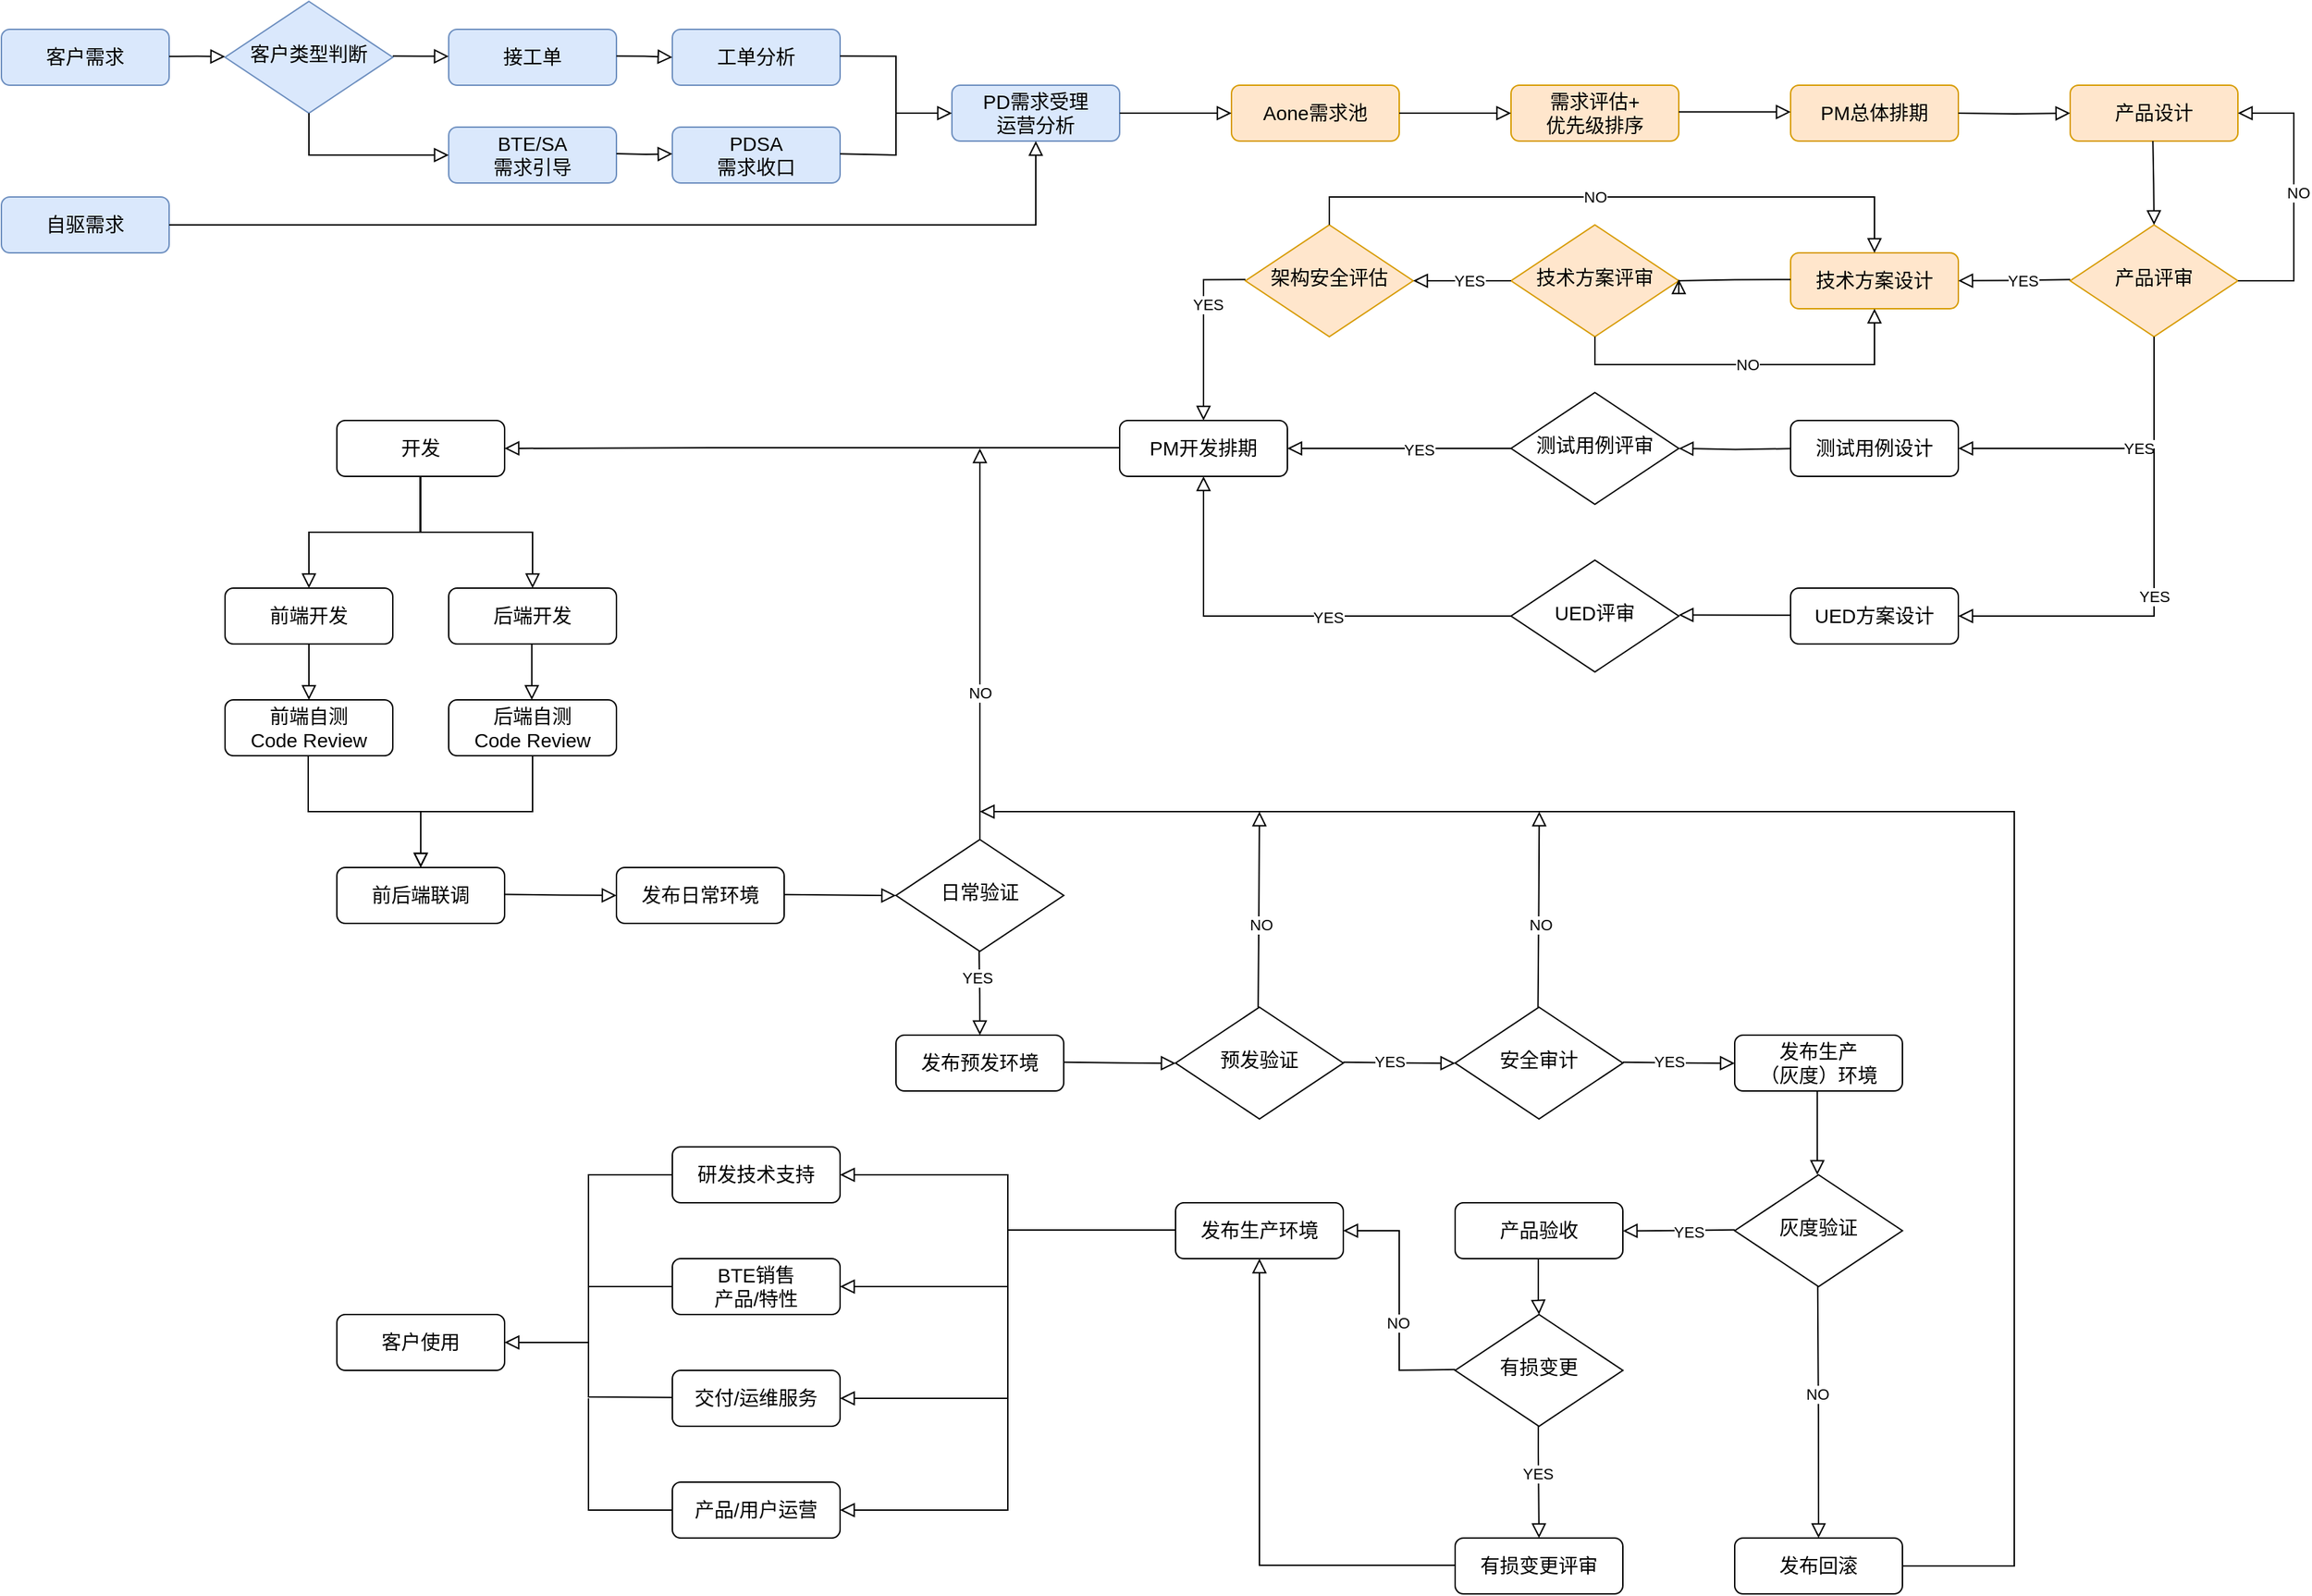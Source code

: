 <mxfile version="24.7.4">
  <diagram id="C5RBs43oDa-KdzZeNtuy" name="Page-1">
    <mxGraphModel dx="1532" dy="1713" grid="1" gridSize="10" guides="1" tooltips="1" connect="1" arrows="1" fold="1" page="1" pageScale="1" pageWidth="827" pageHeight="1169" math="0" shadow="0">
      <root>
        <mxCell id="WIyWlLk6GJQsqaUBKTNV-0" />
        <mxCell id="WIyWlLk6GJQsqaUBKTNV-1" parent="WIyWlLk6GJQsqaUBKTNV-0" />
        <mxCell id="WIyWlLk6GJQsqaUBKTNV-2" value="" style="rounded=0;html=1;jettySize=auto;orthogonalLoop=1;fontSize=14;endArrow=block;endFill=0;endSize=8;strokeWidth=1;shadow=0;labelBackgroundColor=none;edgeStyle=orthogonalEdgeStyle;entryX=0.5;entryY=0;entryDx=0;entryDy=0;" parent="WIyWlLk6GJQsqaUBKTNV-1" target="WIyWlLk6GJQsqaUBKTNV-7" edge="1">
          <mxGeometry relative="1" as="geometry">
            <mxPoint x="219.5" y="120" as="sourcePoint" />
            <mxPoint x="219.5" y="360" as="targetPoint" />
            <Array as="points">
              <mxPoint x="220" y="160" />
              <mxPoint x="140" y="160" />
            </Array>
          </mxGeometry>
        </mxCell>
        <mxCell id="WIyWlLk6GJQsqaUBKTNV-3" value="开发" style="rounded=1;whiteSpace=wrap;html=1;fontSize=14;glass=0;strokeWidth=1;shadow=0;" parent="WIyWlLk6GJQsqaUBKTNV-1" vertex="1">
          <mxGeometry x="160" y="80" width="120" height="40" as="geometry" />
        </mxCell>
        <mxCell id="WIyWlLk6GJQsqaUBKTNV-7" value="前端开发" style="rounded=1;whiteSpace=wrap;html=1;fontSize=14;glass=0;strokeWidth=1;shadow=0;" parent="WIyWlLk6GJQsqaUBKTNV-1" vertex="1">
          <mxGeometry x="80" y="200" width="120" height="40" as="geometry" />
        </mxCell>
        <mxCell id="kwudyZQQZOgnckO1dB40-0" value="后端开发" style="rounded=1;whiteSpace=wrap;html=1;fontSize=14;glass=0;strokeWidth=1;shadow=0;" vertex="1" parent="WIyWlLk6GJQsqaUBKTNV-1">
          <mxGeometry x="240" y="200" width="120" height="40" as="geometry" />
        </mxCell>
        <mxCell id="kwudyZQQZOgnckO1dB40-2" value="" style="rounded=0;html=1;jettySize=auto;orthogonalLoop=1;fontSize=14;endArrow=block;endFill=0;endSize=8;strokeWidth=1;shadow=0;labelBackgroundColor=none;edgeStyle=orthogonalEdgeStyle;entryX=0.5;entryY=0;entryDx=0;entryDy=0;exitX=0.5;exitY=1;exitDx=0;exitDy=0;" edge="1" parent="WIyWlLk6GJQsqaUBKTNV-1" source="WIyWlLk6GJQsqaUBKTNV-3">
          <mxGeometry relative="1" as="geometry">
            <mxPoint x="379.5" y="120" as="sourcePoint" />
            <mxPoint x="300" y="200" as="targetPoint" />
            <Array as="points">
              <mxPoint x="220" y="160" />
              <mxPoint x="300" y="160" />
            </Array>
          </mxGeometry>
        </mxCell>
        <mxCell id="kwudyZQQZOgnckO1dB40-3" value="前端自测&lt;div&gt;Code Review&lt;/div&gt;" style="rounded=1;whiteSpace=wrap;html=1;fontSize=14;glass=0;strokeWidth=1;shadow=0;" vertex="1" parent="WIyWlLk6GJQsqaUBKTNV-1">
          <mxGeometry x="80" y="280" width="120" height="40" as="geometry" />
        </mxCell>
        <mxCell id="kwudyZQQZOgnckO1dB40-4" value="后端自测&lt;div&gt;Code Review&lt;/div&gt;" style="rounded=1;whiteSpace=wrap;html=1;fontSize=14;glass=0;strokeWidth=1;shadow=0;" vertex="1" parent="WIyWlLk6GJQsqaUBKTNV-1">
          <mxGeometry x="240" y="280" width="120" height="40" as="geometry" />
        </mxCell>
        <mxCell id="kwudyZQQZOgnckO1dB40-7" value="" style="edgeStyle=orthogonalEdgeStyle;rounded=0;html=1;jettySize=auto;orthogonalLoop=1;fontSize=14;endArrow=block;endFill=0;endSize=8;strokeWidth=1;shadow=0;labelBackgroundColor=none;entryX=0.5;entryY=0;entryDx=0;entryDy=0;" edge="1" parent="WIyWlLk6GJQsqaUBKTNV-1" target="kwudyZQQZOgnckO1dB40-3">
          <mxGeometry y="10" relative="1" as="geometry">
            <mxPoint as="offset" />
            <mxPoint x="140" y="240" as="sourcePoint" />
            <mxPoint x="190" y="240" as="targetPoint" />
            <Array as="points">
              <mxPoint x="140" y="240" />
            </Array>
          </mxGeometry>
        </mxCell>
        <mxCell id="kwudyZQQZOgnckO1dB40-8" value="" style="edgeStyle=orthogonalEdgeStyle;rounded=0;html=1;jettySize=auto;orthogonalLoop=1;fontSize=14;endArrow=block;endFill=0;endSize=8;strokeWidth=1;shadow=0;labelBackgroundColor=none;entryX=0.5;entryY=0;entryDx=0;entryDy=0;" edge="1" parent="WIyWlLk6GJQsqaUBKTNV-1">
          <mxGeometry y="10" relative="1" as="geometry">
            <mxPoint as="offset" />
            <mxPoint x="299.44" y="240" as="sourcePoint" />
            <mxPoint x="299.44" y="280" as="targetPoint" />
            <Array as="points">
              <mxPoint x="299.44" y="240" />
            </Array>
          </mxGeometry>
        </mxCell>
        <mxCell id="kwudyZQQZOgnckO1dB40-9" value="前后端联调" style="rounded=1;whiteSpace=wrap;html=1;fontSize=14;glass=0;strokeWidth=1;shadow=0;" vertex="1" parent="WIyWlLk6GJQsqaUBKTNV-1">
          <mxGeometry x="160" y="400" width="120" height="40" as="geometry" />
        </mxCell>
        <mxCell id="kwudyZQQZOgnckO1dB40-10" value="" style="rounded=0;html=1;jettySize=auto;orthogonalLoop=1;fontSize=14;endArrow=block;endFill=0;endSize=8;strokeWidth=1;shadow=0;labelBackgroundColor=none;edgeStyle=orthogonalEdgeStyle;" edge="1" parent="WIyWlLk6GJQsqaUBKTNV-1">
          <mxGeometry relative="1" as="geometry">
            <mxPoint x="139.5" y="320" as="sourcePoint" />
            <mxPoint x="220" y="400" as="targetPoint" />
            <Array as="points">
              <mxPoint x="140" y="360" />
              <mxPoint x="220" y="360" />
              <mxPoint x="220" y="400" />
            </Array>
          </mxGeometry>
        </mxCell>
        <mxCell id="kwudyZQQZOgnckO1dB40-11" value="" style="rounded=0;html=1;jettySize=auto;orthogonalLoop=1;fontSize=14;endArrow=block;endFill=0;endSize=8;strokeWidth=1;shadow=0;labelBackgroundColor=none;edgeStyle=orthogonalEdgeStyle;entryX=0.5;entryY=0;entryDx=0;entryDy=0;" edge="1" parent="WIyWlLk6GJQsqaUBKTNV-1" target="kwudyZQQZOgnckO1dB40-9">
          <mxGeometry relative="1" as="geometry">
            <mxPoint x="300" y="320" as="sourcePoint" />
            <mxPoint x="380.5" y="400" as="targetPoint" />
            <Array as="points">
              <mxPoint x="300" y="360" />
              <mxPoint x="220" y="360" />
            </Array>
          </mxGeometry>
        </mxCell>
        <mxCell id="kwudyZQQZOgnckO1dB40-12" value="发布日常环境" style="rounded=1;whiteSpace=wrap;html=1;fontSize=14;glass=0;strokeWidth=1;shadow=0;" vertex="1" parent="WIyWlLk6GJQsqaUBKTNV-1">
          <mxGeometry x="360" y="400" width="120" height="40" as="geometry" />
        </mxCell>
        <mxCell id="kwudyZQQZOgnckO1dB40-29" value="" style="edgeStyle=orthogonalEdgeStyle;rounded=0;html=1;jettySize=auto;orthogonalLoop=1;fontSize=14;endArrow=block;endFill=0;endSize=8;strokeWidth=1;shadow=0;labelBackgroundColor=none;entryX=0;entryY=0.5;entryDx=0;entryDy=0;" edge="1" parent="WIyWlLk6GJQsqaUBKTNV-1" target="kwudyZQQZOgnckO1dB40-12">
          <mxGeometry y="10" relative="1" as="geometry">
            <mxPoint as="offset" />
            <mxPoint x="280" y="419.23" as="sourcePoint" />
            <mxPoint x="330" y="419.23" as="targetPoint" />
          </mxGeometry>
        </mxCell>
        <mxCell id="kwudyZQQZOgnckO1dB40-30" value="日常验证" style="rhombus;whiteSpace=wrap;html=1;shadow=0;fontFamily=Helvetica;fontSize=14;align=center;strokeWidth=1;spacing=6;spacingTop=-4;" vertex="1" parent="WIyWlLk6GJQsqaUBKTNV-1">
          <mxGeometry x="560" y="380" width="120" height="80" as="geometry" />
        </mxCell>
        <mxCell id="kwudyZQQZOgnckO1dB40-31" value="" style="edgeStyle=orthogonalEdgeStyle;rounded=0;html=1;jettySize=auto;orthogonalLoop=1;fontSize=14;endArrow=block;endFill=0;endSize=8;strokeWidth=1;shadow=0;labelBackgroundColor=none;entryX=0;entryY=0.5;entryDx=0;entryDy=0;" edge="1" parent="WIyWlLk6GJQsqaUBKTNV-1">
          <mxGeometry y="10" relative="1" as="geometry">
            <mxPoint as="offset" />
            <mxPoint x="480" y="419.34" as="sourcePoint" />
            <mxPoint x="560" y="420.11" as="targetPoint" />
          </mxGeometry>
        </mxCell>
        <mxCell id="kwudyZQQZOgnckO1dB40-32" style="edgeStyle=orthogonalEdgeStyle;rounded=0;orthogonalLoop=1;jettySize=auto;html=1;exitX=0.5;exitY=1;exitDx=0;exitDy=0;" edge="1" parent="WIyWlLk6GJQsqaUBKTNV-1" source="kwudyZQQZOgnckO1dB40-30" target="kwudyZQQZOgnckO1dB40-30">
          <mxGeometry relative="1" as="geometry" />
        </mxCell>
        <mxCell id="kwudyZQQZOgnckO1dB40-33" value="发布预发环境" style="rounded=1;whiteSpace=wrap;html=1;fontSize=14;glass=0;strokeWidth=1;shadow=0;" vertex="1" parent="WIyWlLk6GJQsqaUBKTNV-1">
          <mxGeometry x="560" y="520" width="120" height="40" as="geometry" />
        </mxCell>
        <mxCell id="kwudyZQQZOgnckO1dB40-36" value="" style="edgeStyle=orthogonalEdgeStyle;rounded=0;html=1;jettySize=auto;orthogonalLoop=1;fontSize=14;endArrow=block;endFill=0;endSize=8;strokeWidth=1;shadow=0;labelBackgroundColor=none;entryX=0.5;entryY=0;entryDx=0;entryDy=0;" edge="1" parent="WIyWlLk6GJQsqaUBKTNV-1" target="kwudyZQQZOgnckO1dB40-33">
          <mxGeometry y="10" relative="1" as="geometry">
            <mxPoint as="offset" />
            <mxPoint x="619.44" y="460" as="sourcePoint" />
            <mxPoint x="619.44" y="500" as="targetPoint" />
            <Array as="points" />
          </mxGeometry>
        </mxCell>
        <mxCell id="kwudyZQQZOgnckO1dB40-38" value="YES" style="edgeLabel;html=1;align=center;verticalAlign=middle;resizable=0;points=[];" vertex="1" connectable="0" parent="kwudyZQQZOgnckO1dB40-36">
          <mxGeometry x="-0.38" y="-2" relative="1" as="geometry">
            <mxPoint as="offset" />
          </mxGeometry>
        </mxCell>
        <mxCell id="kwudyZQQZOgnckO1dB40-39" value="预发验证" style="rhombus;whiteSpace=wrap;html=1;shadow=0;fontFamily=Helvetica;fontSize=14;align=center;strokeWidth=1;spacing=6;spacingTop=-4;" vertex="1" parent="WIyWlLk6GJQsqaUBKTNV-1">
          <mxGeometry x="760" y="500" width="120" height="80" as="geometry" />
        </mxCell>
        <mxCell id="kwudyZQQZOgnckO1dB40-40" value="" style="edgeStyle=orthogonalEdgeStyle;rounded=0;html=1;jettySize=auto;orthogonalLoop=1;fontSize=14;endArrow=block;endFill=0;endSize=8;strokeWidth=1;shadow=0;labelBackgroundColor=none;entryX=0;entryY=0.5;entryDx=0;entryDy=0;" edge="1" parent="WIyWlLk6GJQsqaUBKTNV-1">
          <mxGeometry y="10" relative="1" as="geometry">
            <mxPoint as="offset" />
            <mxPoint x="680" y="539.39" as="sourcePoint" />
            <mxPoint x="760" y="540.16" as="targetPoint" />
          </mxGeometry>
        </mxCell>
        <mxCell id="kwudyZQQZOgnckO1dB40-41" value="安全审计" style="rhombus;whiteSpace=wrap;html=1;shadow=0;fontFamily=Helvetica;fontSize=14;align=center;strokeWidth=1;spacing=6;spacingTop=-4;" vertex="1" parent="WIyWlLk6GJQsqaUBKTNV-1">
          <mxGeometry x="960" y="500" width="120" height="80" as="geometry" />
        </mxCell>
        <mxCell id="kwudyZQQZOgnckO1dB40-42" value="" style="edgeStyle=orthogonalEdgeStyle;rounded=0;html=1;jettySize=auto;orthogonalLoop=1;fontSize=14;endArrow=block;endFill=0;endSize=8;strokeWidth=1;shadow=0;labelBackgroundColor=none;entryX=0;entryY=0.5;entryDx=0;entryDy=0;" edge="1" parent="WIyWlLk6GJQsqaUBKTNV-1">
          <mxGeometry y="10" relative="1" as="geometry">
            <mxPoint as="offset" />
            <mxPoint x="880" y="539.39" as="sourcePoint" />
            <mxPoint x="960" y="540.16" as="targetPoint" />
          </mxGeometry>
        </mxCell>
        <mxCell id="kwudyZQQZOgnckO1dB40-43" value="YES" style="edgeLabel;html=1;align=center;verticalAlign=middle;resizable=0;points=[];" vertex="1" connectable="0" parent="kwudyZQQZOgnckO1dB40-42">
          <mxGeometry x="-0.178" y="1" relative="1" as="geometry">
            <mxPoint as="offset" />
          </mxGeometry>
        </mxCell>
        <mxCell id="kwudyZQQZOgnckO1dB40-44" value="发布生产&lt;div&gt;（灰度）环境&lt;/div&gt;" style="rounded=1;whiteSpace=wrap;html=1;fontSize=14;glass=0;strokeWidth=1;shadow=0;" vertex="1" parent="WIyWlLk6GJQsqaUBKTNV-1">
          <mxGeometry x="1160" y="520" width="120" height="40" as="geometry" />
        </mxCell>
        <mxCell id="kwudyZQQZOgnckO1dB40-45" value="" style="edgeStyle=orthogonalEdgeStyle;rounded=0;html=1;jettySize=auto;orthogonalLoop=1;fontSize=14;endArrow=block;endFill=0;endSize=8;strokeWidth=1;shadow=0;labelBackgroundColor=none;entryX=0;entryY=0.5;entryDx=0;entryDy=0;" edge="1" parent="WIyWlLk6GJQsqaUBKTNV-1">
          <mxGeometry y="10" relative="1" as="geometry">
            <mxPoint as="offset" />
            <mxPoint x="1080" y="539.36" as="sourcePoint" />
            <mxPoint x="1160" y="540.13" as="targetPoint" />
          </mxGeometry>
        </mxCell>
        <mxCell id="kwudyZQQZOgnckO1dB40-46" value="YES" style="edgeLabel;html=1;align=center;verticalAlign=middle;resizable=0;points=[];" vertex="1" connectable="0" parent="kwudyZQQZOgnckO1dB40-45">
          <mxGeometry x="-0.178" y="1" relative="1" as="geometry">
            <mxPoint as="offset" />
          </mxGeometry>
        </mxCell>
        <mxCell id="kwudyZQQZOgnckO1dB40-47" value="灰度验证" style="rhombus;whiteSpace=wrap;html=1;shadow=0;fontFamily=Helvetica;fontSize=14;align=center;strokeWidth=1;spacing=6;spacingTop=-4;" vertex="1" parent="WIyWlLk6GJQsqaUBKTNV-1">
          <mxGeometry x="1160" y="620" width="120" height="80" as="geometry" />
        </mxCell>
        <mxCell id="kwudyZQQZOgnckO1dB40-48" value="" style="edgeStyle=orthogonalEdgeStyle;rounded=0;html=1;jettySize=auto;orthogonalLoop=1;fontSize=14;endArrow=block;endFill=0;endSize=8;strokeWidth=1;shadow=0;labelBackgroundColor=none;entryX=0.5;entryY=0;entryDx=0;entryDy=0;" edge="1" parent="WIyWlLk6GJQsqaUBKTNV-1" target="kwudyZQQZOgnckO1dB40-47">
          <mxGeometry y="10" relative="1" as="geometry">
            <mxPoint as="offset" />
            <mxPoint x="1219.09" y="560" as="sourcePoint" />
            <mxPoint x="1219" y="600" as="targetPoint" />
            <Array as="points">
              <mxPoint x="1219" y="620" />
            </Array>
          </mxGeometry>
        </mxCell>
        <mxCell id="kwudyZQQZOgnckO1dB40-49" value="" style="edgeStyle=orthogonalEdgeStyle;rounded=0;html=1;jettySize=auto;orthogonalLoop=1;fontSize=14;endArrow=block;endFill=0;endSize=8;strokeWidth=1;shadow=0;labelBackgroundColor=none;" edge="1" parent="WIyWlLk6GJQsqaUBKTNV-1">
          <mxGeometry y="10" relative="1" as="geometry">
            <mxPoint as="offset" />
            <mxPoint x="1160" y="659.38" as="sourcePoint" />
            <mxPoint x="1080" y="660.14" as="targetPoint" />
          </mxGeometry>
        </mxCell>
        <mxCell id="kwudyZQQZOgnckO1dB40-50" value="YES" style="edgeLabel;html=1;align=center;verticalAlign=middle;resizable=0;points=[];" vertex="1" connectable="0" parent="kwudyZQQZOgnckO1dB40-49">
          <mxGeometry x="-0.178" y="1" relative="1" as="geometry">
            <mxPoint as="offset" />
          </mxGeometry>
        </mxCell>
        <mxCell id="kwudyZQQZOgnckO1dB40-51" value="产品验收" style="rounded=1;whiteSpace=wrap;html=1;fontSize=14;glass=0;strokeWidth=1;shadow=0;" vertex="1" parent="WIyWlLk6GJQsqaUBKTNV-1">
          <mxGeometry x="960" y="640" width="120" height="40" as="geometry" />
        </mxCell>
        <mxCell id="kwudyZQQZOgnckO1dB40-52" value="有损变更" style="rhombus;whiteSpace=wrap;html=1;shadow=0;fontFamily=Helvetica;fontSize=14;align=center;strokeWidth=1;spacing=6;spacingTop=-4;" vertex="1" parent="WIyWlLk6GJQsqaUBKTNV-1">
          <mxGeometry x="960" y="720" width="120" height="80" as="geometry" />
        </mxCell>
        <mxCell id="kwudyZQQZOgnckO1dB40-53" value="" style="edgeStyle=orthogonalEdgeStyle;rounded=0;html=1;jettySize=auto;orthogonalLoop=1;fontSize=14;endArrow=block;endFill=0;endSize=8;strokeWidth=1;shadow=0;labelBackgroundColor=none;" edge="1" parent="WIyWlLk6GJQsqaUBKTNV-1">
          <mxGeometry y="10" relative="1" as="geometry">
            <mxPoint as="offset" />
            <mxPoint x="1019.52" y="680" as="sourcePoint" />
            <mxPoint x="1020" y="720" as="targetPoint" />
            <Array as="points">
              <mxPoint x="1019.43" y="710" />
            </Array>
          </mxGeometry>
        </mxCell>
        <mxCell id="kwudyZQQZOgnckO1dB40-54" value="" style="edgeStyle=orthogonalEdgeStyle;rounded=0;html=1;jettySize=auto;orthogonalLoop=1;fontSize=14;endArrow=block;endFill=0;endSize=8;strokeWidth=1;shadow=0;labelBackgroundColor=none;" edge="1" parent="WIyWlLk6GJQsqaUBKTNV-1">
          <mxGeometry y="10" relative="1" as="geometry">
            <mxPoint as="offset" />
            <mxPoint x="1019.52" y="800" as="sourcePoint" />
            <mxPoint x="1020" y="880" as="targetPoint" />
            <Array as="points">
              <mxPoint x="1020" y="820" />
            </Array>
          </mxGeometry>
        </mxCell>
        <mxCell id="kwudyZQQZOgnckO1dB40-55" value="YES" style="edgeLabel;html=1;align=center;verticalAlign=middle;resizable=0;points=[];" vertex="1" connectable="0" parent="kwudyZQQZOgnckO1dB40-54">
          <mxGeometry x="-0.152" y="-1" relative="1" as="geometry">
            <mxPoint as="offset" />
          </mxGeometry>
        </mxCell>
        <mxCell id="kwudyZQQZOgnckO1dB40-56" value="有损变更评审" style="rounded=1;whiteSpace=wrap;html=1;fontSize=14;glass=0;strokeWidth=1;shadow=0;" vertex="1" parent="WIyWlLk6GJQsqaUBKTNV-1">
          <mxGeometry x="960" y="880" width="120" height="40" as="geometry" />
        </mxCell>
        <mxCell id="kwudyZQQZOgnckO1dB40-57" value="发布生产环境" style="rounded=1;whiteSpace=wrap;html=1;fontSize=14;glass=0;strokeWidth=1;shadow=0;" vertex="1" parent="WIyWlLk6GJQsqaUBKTNV-1">
          <mxGeometry x="760" y="640" width="120" height="40" as="geometry" />
        </mxCell>
        <mxCell id="kwudyZQQZOgnckO1dB40-58" value="" style="edgeStyle=orthogonalEdgeStyle;rounded=0;html=1;jettySize=auto;orthogonalLoop=1;fontSize=14;endArrow=block;endFill=0;endSize=8;strokeWidth=1;shadow=0;labelBackgroundColor=none;entryX=1;entryY=0.5;entryDx=0;entryDy=0;" edge="1" parent="WIyWlLk6GJQsqaUBKTNV-1" target="kwudyZQQZOgnckO1dB40-57">
          <mxGeometry y="10" relative="1" as="geometry">
            <mxPoint as="offset" />
            <mxPoint x="960" y="759.4" as="sourcePoint" />
            <mxPoint x="880" y="760.16" as="targetPoint" />
          </mxGeometry>
        </mxCell>
        <mxCell id="kwudyZQQZOgnckO1dB40-59" value="NO" style="edgeLabel;html=1;align=center;verticalAlign=middle;resizable=0;points=[];" vertex="1" connectable="0" parent="kwudyZQQZOgnckO1dB40-58">
          <mxGeometry x="-0.178" y="1" relative="1" as="geometry">
            <mxPoint as="offset" />
          </mxGeometry>
        </mxCell>
        <mxCell id="kwudyZQQZOgnckO1dB40-61" value="" style="edgeStyle=orthogonalEdgeStyle;rounded=0;html=1;jettySize=auto;orthogonalLoop=1;fontSize=14;endArrow=block;endFill=0;endSize=8;strokeWidth=1;shadow=0;labelBackgroundColor=none;entryX=0.5;entryY=1;entryDx=0;entryDy=0;" edge="1" parent="WIyWlLk6GJQsqaUBKTNV-1" target="kwudyZQQZOgnckO1dB40-57">
          <mxGeometry y="10" relative="1" as="geometry">
            <mxPoint as="offset" />
            <mxPoint x="960" y="899.52" as="sourcePoint" />
            <mxPoint x="910" y="899.52" as="targetPoint" />
            <Array as="points">
              <mxPoint x="820" y="900" />
            </Array>
          </mxGeometry>
        </mxCell>
        <mxCell id="kwudyZQQZOgnckO1dB40-63" value="研发技术支持" style="rounded=1;whiteSpace=wrap;html=1;fontSize=14;glass=0;strokeWidth=1;shadow=0;" vertex="1" parent="WIyWlLk6GJQsqaUBKTNV-1">
          <mxGeometry x="400" y="600" width="120" height="40" as="geometry" />
        </mxCell>
        <mxCell id="kwudyZQQZOgnckO1dB40-64" value="BTE销售&lt;div&gt;产品/特性&lt;/div&gt;" style="rounded=1;whiteSpace=wrap;html=1;fontSize=14;glass=0;strokeWidth=1;shadow=0;" vertex="1" parent="WIyWlLk6GJQsqaUBKTNV-1">
          <mxGeometry x="400" y="680" width="120" height="40" as="geometry" />
        </mxCell>
        <mxCell id="kwudyZQQZOgnckO1dB40-65" value="交付/运维服务" style="rounded=1;whiteSpace=wrap;html=1;fontSize=14;glass=0;strokeWidth=1;shadow=0;" vertex="1" parent="WIyWlLk6GJQsqaUBKTNV-1">
          <mxGeometry x="400" y="760" width="120" height="40" as="geometry" />
        </mxCell>
        <mxCell id="kwudyZQQZOgnckO1dB40-66" value="产品/用户运营" style="rounded=1;whiteSpace=wrap;html=1;fontSize=14;glass=0;strokeWidth=1;shadow=0;" vertex="1" parent="WIyWlLk6GJQsqaUBKTNV-1">
          <mxGeometry x="400" y="840" width="120" height="40" as="geometry" />
        </mxCell>
        <mxCell id="kwudyZQQZOgnckO1dB40-67" value="" style="edgeStyle=orthogonalEdgeStyle;rounded=0;html=1;jettySize=auto;orthogonalLoop=1;fontSize=14;endArrow=block;endFill=0;endSize=8;strokeWidth=1;shadow=0;labelBackgroundColor=none;entryX=1;entryY=0.5;entryDx=0;entryDy=0;" edge="1" parent="WIyWlLk6GJQsqaUBKTNV-1" target="kwudyZQQZOgnckO1dB40-63">
          <mxGeometry y="10" relative="1" as="geometry">
            <mxPoint as="offset" />
            <mxPoint x="760" y="659.52" as="sourcePoint" />
            <mxPoint x="620" y="440" as="targetPoint" />
            <Array as="points">
              <mxPoint x="640" y="660" />
              <mxPoint x="640" y="620" />
            </Array>
          </mxGeometry>
        </mxCell>
        <mxCell id="kwudyZQQZOgnckO1dB40-68" value="" style="edgeStyle=orthogonalEdgeStyle;rounded=0;html=1;jettySize=auto;orthogonalLoop=1;fontSize=14;endArrow=block;endFill=0;endSize=8;strokeWidth=1;shadow=0;labelBackgroundColor=none;" edge="1" parent="WIyWlLk6GJQsqaUBKTNV-1">
          <mxGeometry y="10" relative="1" as="geometry">
            <mxPoint as="offset" />
            <mxPoint x="640" y="660" as="sourcePoint" />
            <mxPoint x="520" y="700" as="targetPoint" />
            <Array as="points">
              <mxPoint x="640" y="660" />
              <mxPoint x="640" y="700" />
            </Array>
          </mxGeometry>
        </mxCell>
        <mxCell id="kwudyZQQZOgnckO1dB40-71" value="" style="edgeStyle=orthogonalEdgeStyle;rounded=0;html=1;jettySize=auto;orthogonalLoop=1;fontSize=14;endArrow=block;endFill=0;endSize=8;strokeWidth=1;shadow=0;labelBackgroundColor=none;" edge="1" parent="WIyWlLk6GJQsqaUBKTNV-1">
          <mxGeometry y="10" relative="1" as="geometry">
            <mxPoint as="offset" />
            <mxPoint x="640" y="700" as="sourcePoint" />
            <mxPoint x="520" y="780" as="targetPoint" />
            <Array as="points">
              <mxPoint x="640" y="700" />
              <mxPoint x="640" y="780" />
            </Array>
          </mxGeometry>
        </mxCell>
        <mxCell id="kwudyZQQZOgnckO1dB40-72" value="" style="edgeStyle=orthogonalEdgeStyle;rounded=0;html=1;jettySize=auto;orthogonalLoop=1;fontSize=14;endArrow=block;endFill=0;endSize=8;strokeWidth=1;shadow=0;labelBackgroundColor=none;" edge="1" parent="WIyWlLk6GJQsqaUBKTNV-1">
          <mxGeometry y="10" relative="1" as="geometry">
            <mxPoint as="offset" />
            <mxPoint x="640" y="780" as="sourcePoint" />
            <mxPoint x="520" y="860" as="targetPoint" />
            <Array as="points">
              <mxPoint x="640" y="780" />
              <mxPoint x="640" y="860" />
            </Array>
          </mxGeometry>
        </mxCell>
        <mxCell id="kwudyZQQZOgnckO1dB40-73" value="客户使用" style="rounded=1;whiteSpace=wrap;html=1;fontSize=14;glass=0;strokeWidth=1;shadow=0;" vertex="1" parent="WIyWlLk6GJQsqaUBKTNV-1">
          <mxGeometry x="160" y="720" width="120" height="40" as="geometry" />
        </mxCell>
        <mxCell id="kwudyZQQZOgnckO1dB40-75" value="" style="edgeStyle=orthogonalEdgeStyle;rounded=0;html=1;jettySize=auto;orthogonalLoop=1;fontSize=14;endArrow=block;endFill=0;endSize=8;strokeWidth=1;shadow=0;labelBackgroundColor=none;entryX=1;entryY=0.5;entryDx=0;entryDy=0;" edge="1" parent="WIyWlLk6GJQsqaUBKTNV-1" target="kwudyZQQZOgnckO1dB40-73">
          <mxGeometry y="10" relative="1" as="geometry">
            <mxPoint as="offset" />
            <mxPoint x="400" y="619.99" as="sourcePoint" />
            <mxPoint x="330" y="740" as="targetPoint" />
            <Array as="points">
              <mxPoint x="340" y="620" />
              <mxPoint x="340" y="740" />
            </Array>
          </mxGeometry>
        </mxCell>
        <mxCell id="kwudyZQQZOgnckO1dB40-76" value="" style="endArrow=none;html=1;rounded=0;exitX=0;exitY=0.5;exitDx=0;exitDy=0;" edge="1" parent="WIyWlLk6GJQsqaUBKTNV-1" source="kwudyZQQZOgnckO1dB40-64">
          <mxGeometry width="50" height="50" relative="1" as="geometry">
            <mxPoint x="410" y="820" as="sourcePoint" />
            <mxPoint x="340" y="700" as="targetPoint" />
          </mxGeometry>
        </mxCell>
        <mxCell id="kwudyZQQZOgnckO1dB40-77" value="" style="endArrow=none;html=1;rounded=0;exitX=0;exitY=0.5;exitDx=0;exitDy=0;" edge="1" parent="WIyWlLk6GJQsqaUBKTNV-1">
          <mxGeometry width="50" height="50" relative="1" as="geometry">
            <mxPoint x="400" y="779.38" as="sourcePoint" />
            <mxPoint x="340" y="740" as="targetPoint" />
            <Array as="points">
              <mxPoint x="340" y="779" />
            </Array>
          </mxGeometry>
        </mxCell>
        <mxCell id="kwudyZQQZOgnckO1dB40-78" value="" style="endArrow=none;html=1;rounded=0;exitX=0;exitY=0.5;exitDx=0;exitDy=0;" edge="1" parent="WIyWlLk6GJQsqaUBKTNV-1" source="kwudyZQQZOgnckO1dB40-66">
          <mxGeometry width="50" height="50" relative="1" as="geometry">
            <mxPoint x="400" y="819.38" as="sourcePoint" />
            <mxPoint x="340" y="780" as="targetPoint" />
            <Array as="points">
              <mxPoint x="340" y="860" />
              <mxPoint x="340" y="840" />
              <mxPoint x="340" y="819" />
            </Array>
          </mxGeometry>
        </mxCell>
        <mxCell id="kwudyZQQZOgnckO1dB40-79" value="发布回滚" style="rounded=1;whiteSpace=wrap;html=1;fontSize=14;glass=0;strokeWidth=1;shadow=0;" vertex="1" parent="WIyWlLk6GJQsqaUBKTNV-1">
          <mxGeometry x="1160" y="880" width="120" height="40" as="geometry" />
        </mxCell>
        <mxCell id="kwudyZQQZOgnckO1dB40-80" value="" style="edgeStyle=orthogonalEdgeStyle;rounded=0;html=1;jettySize=auto;orthogonalLoop=1;fontSize=14;endArrow=block;endFill=0;endSize=8;strokeWidth=1;shadow=0;labelBackgroundColor=none;entryX=0.5;entryY=0;entryDx=0;entryDy=0;" edge="1" parent="WIyWlLk6GJQsqaUBKTNV-1" target="kwudyZQQZOgnckO1dB40-79">
          <mxGeometry y="10" relative="1" as="geometry">
            <mxPoint as="offset" />
            <mxPoint x="1219.4" y="700" as="sourcePoint" />
            <mxPoint x="1219.88" y="780" as="targetPoint" />
            <Array as="points" />
          </mxGeometry>
        </mxCell>
        <mxCell id="kwudyZQQZOgnckO1dB40-81" value="NO" style="edgeLabel;html=1;align=center;verticalAlign=middle;resizable=0;points=[];" vertex="1" connectable="0" parent="kwudyZQQZOgnckO1dB40-80">
          <mxGeometry x="-0.152" y="-1" relative="1" as="geometry">
            <mxPoint as="offset" />
          </mxGeometry>
        </mxCell>
        <mxCell id="kwudyZQQZOgnckO1dB40-82" value="PM开发排期" style="rounded=1;whiteSpace=wrap;html=1;fontSize=14;glass=0;strokeWidth=1;shadow=0;" vertex="1" parent="WIyWlLk6GJQsqaUBKTNV-1">
          <mxGeometry x="720" y="80" width="120" height="40" as="geometry" />
        </mxCell>
        <mxCell id="kwudyZQQZOgnckO1dB40-83" value="" style="edgeStyle=orthogonalEdgeStyle;rounded=0;html=1;jettySize=auto;orthogonalLoop=1;fontSize=14;endArrow=block;endFill=0;endSize=8;strokeWidth=1;shadow=0;labelBackgroundColor=none;entryX=1;entryY=0.5;entryDx=0;entryDy=0;" edge="1" parent="WIyWlLk6GJQsqaUBKTNV-1" target="WIyWlLk6GJQsqaUBKTNV-3">
          <mxGeometry y="10" relative="1" as="geometry">
            <mxPoint as="offset" />
            <mxPoint x="720" y="99.52" as="sourcePoint" />
            <mxPoint x="480" y="60" as="targetPoint" />
            <Array as="points">
              <mxPoint x="440" y="100" />
              <mxPoint x="440" y="100" />
            </Array>
          </mxGeometry>
        </mxCell>
        <mxCell id="kwudyZQQZOgnckO1dB40-84" value="" style="edgeStyle=orthogonalEdgeStyle;rounded=0;html=1;jettySize=auto;orthogonalLoop=1;fontSize=14;endArrow=block;endFill=0;endSize=8;strokeWidth=1;shadow=0;labelBackgroundColor=none;" edge="1" parent="WIyWlLk6GJQsqaUBKTNV-1">
          <mxGeometry y="10" relative="1" as="geometry">
            <mxPoint as="offset" />
            <mxPoint x="620" y="380" as="sourcePoint" />
            <mxPoint x="620" y="100" as="targetPoint" />
          </mxGeometry>
        </mxCell>
        <mxCell id="kwudyZQQZOgnckO1dB40-85" value="NO" style="edgeLabel;html=1;align=center;verticalAlign=middle;resizable=0;points=[];" vertex="1" connectable="0" parent="kwudyZQQZOgnckO1dB40-84">
          <mxGeometry x="-0.244" relative="1" as="geometry">
            <mxPoint y="1" as="offset" />
          </mxGeometry>
        </mxCell>
        <mxCell id="kwudyZQQZOgnckO1dB40-87" value="" style="edgeStyle=orthogonalEdgeStyle;rounded=0;html=1;jettySize=auto;orthogonalLoop=1;fontSize=14;endArrow=block;endFill=0;endSize=8;strokeWidth=1;shadow=0;labelBackgroundColor=none;" edge="1" parent="WIyWlLk6GJQsqaUBKTNV-1">
          <mxGeometry y="10" relative="1" as="geometry">
            <mxPoint as="offset" />
            <mxPoint x="1280" y="900" as="sourcePoint" />
            <mxPoint x="620" y="360" as="targetPoint" />
            <Array as="points">
              <mxPoint x="1360" y="900" />
              <mxPoint x="1360" y="360" />
              <mxPoint x="1090" y="360" />
            </Array>
          </mxGeometry>
        </mxCell>
        <mxCell id="kwudyZQQZOgnckO1dB40-89" value="" style="edgeStyle=orthogonalEdgeStyle;rounded=0;html=1;jettySize=auto;orthogonalLoop=1;fontSize=14;endArrow=block;endFill=0;endSize=8;strokeWidth=1;shadow=0;labelBackgroundColor=none;" edge="1" parent="WIyWlLk6GJQsqaUBKTNV-1">
          <mxGeometry y="10" relative="1" as="geometry">
            <mxPoint as="offset" />
            <mxPoint x="819.09" y="500" as="sourcePoint" />
            <mxPoint x="820" y="360" as="targetPoint" />
            <Array as="points" />
          </mxGeometry>
        </mxCell>
        <mxCell id="kwudyZQQZOgnckO1dB40-90" value="NO" style="edgeLabel;html=1;align=center;verticalAlign=middle;resizable=0;points=[];" vertex="1" connectable="0" parent="kwudyZQQZOgnckO1dB40-89">
          <mxGeometry x="-0.152" y="-1" relative="1" as="geometry">
            <mxPoint as="offset" />
          </mxGeometry>
        </mxCell>
        <mxCell id="kwudyZQQZOgnckO1dB40-91" value="" style="edgeStyle=orthogonalEdgeStyle;rounded=0;html=1;jettySize=auto;orthogonalLoop=1;fontSize=14;endArrow=block;endFill=0;endSize=8;strokeWidth=1;shadow=0;labelBackgroundColor=none;" edge="1" parent="WIyWlLk6GJQsqaUBKTNV-1">
          <mxGeometry y="10" relative="1" as="geometry">
            <mxPoint as="offset" />
            <mxPoint x="1019.27" y="500" as="sourcePoint" />
            <mxPoint x="1020.18" y="360" as="targetPoint" />
            <Array as="points" />
          </mxGeometry>
        </mxCell>
        <mxCell id="kwudyZQQZOgnckO1dB40-92" value="NO" style="edgeLabel;html=1;align=center;verticalAlign=middle;resizable=0;points=[];" vertex="1" connectable="0" parent="kwudyZQQZOgnckO1dB40-91">
          <mxGeometry x="-0.152" y="-1" relative="1" as="geometry">
            <mxPoint as="offset" />
          </mxGeometry>
        </mxCell>
        <mxCell id="kwudyZQQZOgnckO1dB40-95" value="测试用例评审" style="rhombus;whiteSpace=wrap;html=1;shadow=0;fontFamily=Helvetica;fontSize=14;align=center;strokeWidth=1;spacing=6;spacingTop=-4;" vertex="1" parent="WIyWlLk6GJQsqaUBKTNV-1">
          <mxGeometry x="1000" y="60" width="120" height="80" as="geometry" />
        </mxCell>
        <mxCell id="kwudyZQQZOgnckO1dB40-96" value="UED评审" style="rhombus;whiteSpace=wrap;html=1;shadow=0;fontFamily=Helvetica;fontSize=14;align=center;strokeWidth=1;spacing=6;spacingTop=-4;" vertex="1" parent="WIyWlLk6GJQsqaUBKTNV-1">
          <mxGeometry x="1000" y="180" width="120" height="80" as="geometry" />
        </mxCell>
        <mxCell id="kwudyZQQZOgnckO1dB40-97" value="技术方案评审" style="rhombus;whiteSpace=wrap;html=1;shadow=0;fontFamily=Helvetica;fontSize=14;align=center;strokeWidth=1;spacing=6;spacingTop=-4;fillColor=#ffe6cc;strokeColor=#d79b00;" vertex="1" parent="WIyWlLk6GJQsqaUBKTNV-1">
          <mxGeometry x="1000" y="-60" width="120" height="80" as="geometry" />
        </mxCell>
        <mxCell id="kwudyZQQZOgnckO1dB40-98" value="" style="edgeStyle=orthogonalEdgeStyle;rounded=0;html=1;jettySize=auto;orthogonalLoop=1;fontSize=14;endArrow=block;endFill=0;endSize=8;strokeWidth=1;shadow=0;labelBackgroundColor=none;entryX=1;entryY=0.5;entryDx=0;entryDy=0;exitX=0;exitY=0.5;exitDx=0;exitDy=0;" edge="1" parent="WIyWlLk6GJQsqaUBKTNV-1" source="kwudyZQQZOgnckO1dB40-95" target="kwudyZQQZOgnckO1dB40-82">
          <mxGeometry y="10" relative="1" as="geometry">
            <mxPoint as="offset" />
            <mxPoint x="960" y="99.09" as="sourcePoint" />
            <mxPoint x="880" y="99.85" as="targetPoint" />
          </mxGeometry>
        </mxCell>
        <mxCell id="kwudyZQQZOgnckO1dB40-99" value="YES" style="edgeLabel;html=1;align=center;verticalAlign=middle;resizable=0;points=[];" vertex="1" connectable="0" parent="kwudyZQQZOgnckO1dB40-98">
          <mxGeometry x="-0.178" y="1" relative="1" as="geometry">
            <mxPoint as="offset" />
          </mxGeometry>
        </mxCell>
        <mxCell id="kwudyZQQZOgnckO1dB40-100" value="" style="edgeStyle=orthogonalEdgeStyle;rounded=0;html=1;jettySize=auto;orthogonalLoop=1;fontSize=14;endArrow=block;endFill=0;endSize=8;strokeWidth=1;shadow=0;labelBackgroundColor=none;entryX=0.5;entryY=1;entryDx=0;entryDy=0;exitX=0;exitY=0.5;exitDx=0;exitDy=0;" edge="1" parent="WIyWlLk6GJQsqaUBKTNV-1" source="kwudyZQQZOgnckO1dB40-96" target="kwudyZQQZOgnckO1dB40-82">
          <mxGeometry y="10" relative="1" as="geometry">
            <mxPoint as="offset" />
            <mxPoint x="960" y="219.09" as="sourcePoint" />
            <mxPoint x="840" y="220" as="targetPoint" />
          </mxGeometry>
        </mxCell>
        <mxCell id="kwudyZQQZOgnckO1dB40-101" value="YES" style="edgeLabel;html=1;align=center;verticalAlign=middle;resizable=0;points=[];" vertex="1" connectable="0" parent="kwudyZQQZOgnckO1dB40-100">
          <mxGeometry x="-0.178" y="1" relative="1" as="geometry">
            <mxPoint as="offset" />
          </mxGeometry>
        </mxCell>
        <mxCell id="kwudyZQQZOgnckO1dB40-102" value="架构安全评估" style="rhombus;whiteSpace=wrap;html=1;shadow=0;fontFamily=Helvetica;fontSize=14;align=center;strokeWidth=1;spacing=6;spacingTop=-4;fillColor=#ffe6cc;strokeColor=#d79b00;" vertex="1" parent="WIyWlLk6GJQsqaUBKTNV-1">
          <mxGeometry x="810" y="-60" width="120" height="80" as="geometry" />
        </mxCell>
        <mxCell id="kwudyZQQZOgnckO1dB40-103" value="" style="edgeStyle=orthogonalEdgeStyle;rounded=0;html=1;jettySize=auto;orthogonalLoop=1;fontSize=14;endArrow=block;endFill=0;endSize=8;strokeWidth=1;shadow=0;labelBackgroundColor=none;exitX=0;exitY=0.5;exitDx=0;exitDy=0;" edge="1" parent="WIyWlLk6GJQsqaUBKTNV-1" source="kwudyZQQZOgnckO1dB40-97">
          <mxGeometry y="10" relative="1" as="geometry">
            <mxPoint as="offset" />
            <mxPoint x="960" y="-20.91" as="sourcePoint" />
            <mxPoint x="930" y="-20" as="targetPoint" />
          </mxGeometry>
        </mxCell>
        <mxCell id="kwudyZQQZOgnckO1dB40-104" value="YES" style="edgeLabel;html=1;align=center;verticalAlign=middle;resizable=0;points=[];" vertex="1" connectable="0" parent="kwudyZQQZOgnckO1dB40-103">
          <mxGeometry x="-0.178" y="1" relative="1" as="geometry">
            <mxPoint x="-1" y="-1" as="offset" />
          </mxGeometry>
        </mxCell>
        <mxCell id="kwudyZQQZOgnckO1dB40-105" value="" style="edgeStyle=orthogonalEdgeStyle;rounded=0;html=1;jettySize=auto;orthogonalLoop=1;fontSize=14;endArrow=block;endFill=0;endSize=8;strokeWidth=1;shadow=0;labelBackgroundColor=none;entryX=0.5;entryY=0;entryDx=0;entryDy=0;exitX=0;exitY=0.5;exitDx=0;exitDy=0;" edge="1" parent="WIyWlLk6GJQsqaUBKTNV-1" target="kwudyZQQZOgnckO1dB40-82">
          <mxGeometry y="10" relative="1" as="geometry">
            <mxPoint as="offset" />
            <mxPoint x="810" y="-20.83" as="sourcePoint" />
            <mxPoint x="650" y="-20.83" as="targetPoint" />
            <Array as="points">
              <mxPoint x="780" y="-21" />
            </Array>
          </mxGeometry>
        </mxCell>
        <mxCell id="kwudyZQQZOgnckO1dB40-160" value="YES" style="edgeLabel;html=1;align=center;verticalAlign=middle;resizable=0;points=[];" vertex="1" connectable="0" parent="kwudyZQQZOgnckO1dB40-105">
          <mxGeometry x="-0.263" y="3" relative="1" as="geometry">
            <mxPoint as="offset" />
          </mxGeometry>
        </mxCell>
        <mxCell id="kwudyZQQZOgnckO1dB40-107" value="技术方案设计" style="rounded=1;whiteSpace=wrap;html=1;fontSize=14;glass=0;strokeWidth=1;shadow=0;fillColor=#ffe6cc;strokeColor=#d79b00;" vertex="1" parent="WIyWlLk6GJQsqaUBKTNV-1">
          <mxGeometry x="1200" y="-40" width="120" height="40" as="geometry" />
        </mxCell>
        <mxCell id="kwudyZQQZOgnckO1dB40-108" value="测试用例设计" style="rounded=1;whiteSpace=wrap;html=1;fontSize=14;glass=0;strokeWidth=1;shadow=0;" vertex="1" parent="WIyWlLk6GJQsqaUBKTNV-1">
          <mxGeometry x="1200" y="80" width="120" height="40" as="geometry" />
        </mxCell>
        <mxCell id="kwudyZQQZOgnckO1dB40-109" value="UED方案设计" style="rounded=1;whiteSpace=wrap;html=1;fontSize=14;glass=0;strokeWidth=1;shadow=0;" vertex="1" parent="WIyWlLk6GJQsqaUBKTNV-1">
          <mxGeometry x="1200" y="200" width="120" height="40" as="geometry" />
        </mxCell>
        <mxCell id="kwudyZQQZOgnckO1dB40-110" value="" style="edgeStyle=orthogonalEdgeStyle;rounded=0;html=1;jettySize=auto;orthogonalLoop=1;fontSize=14;endArrow=block;endFill=0;endSize=8;strokeWidth=1;shadow=0;labelBackgroundColor=none;exitX=0;exitY=0.5;exitDx=0;exitDy=0;" edge="1" parent="WIyWlLk6GJQsqaUBKTNV-1">
          <mxGeometry y="10" relative="1" as="geometry">
            <mxPoint as="offset" />
            <mxPoint x="1200" y="-20.83" as="sourcePoint" />
            <mxPoint x="1120" y="-21" as="targetPoint" />
            <Array as="points">
              <mxPoint x="1160" y="-20" />
              <mxPoint x="1160" y="-20" />
            </Array>
          </mxGeometry>
        </mxCell>
        <mxCell id="kwudyZQQZOgnckO1dB40-112" value="" style="edgeStyle=orthogonalEdgeStyle;rounded=0;html=1;jettySize=auto;orthogonalLoop=1;fontSize=14;endArrow=block;endFill=0;endSize=8;strokeWidth=1;shadow=0;labelBackgroundColor=none;exitX=0;exitY=0.5;exitDx=0;exitDy=0;" edge="1" parent="WIyWlLk6GJQsqaUBKTNV-1">
          <mxGeometry y="10" relative="1" as="geometry">
            <mxPoint as="offset" />
            <mxPoint x="1200" y="100.17" as="sourcePoint" />
            <mxPoint x="1120" y="100" as="targetPoint" />
          </mxGeometry>
        </mxCell>
        <mxCell id="kwudyZQQZOgnckO1dB40-113" value="" style="edgeStyle=orthogonalEdgeStyle;rounded=0;html=1;jettySize=auto;orthogonalLoop=1;fontSize=14;endArrow=block;endFill=0;endSize=8;strokeWidth=1;shadow=0;labelBackgroundColor=none;exitX=0;exitY=0.5;exitDx=0;exitDy=0;" edge="1" parent="WIyWlLk6GJQsqaUBKTNV-1">
          <mxGeometry y="10" relative="1" as="geometry">
            <mxPoint as="offset" />
            <mxPoint x="1200" y="219.34" as="sourcePoint" />
            <mxPoint x="1120" y="219.17" as="targetPoint" />
            <Array as="points">
              <mxPoint x="1120" y="220.17" />
            </Array>
          </mxGeometry>
        </mxCell>
        <mxCell id="kwudyZQQZOgnckO1dB40-114" value="产品评审" style="rhombus;whiteSpace=wrap;html=1;shadow=0;fontFamily=Helvetica;fontSize=14;align=center;strokeWidth=1;spacing=6;spacingTop=-4;fillColor=#ffe6cc;strokeColor=#d79b00;" vertex="1" parent="WIyWlLk6GJQsqaUBKTNV-1">
          <mxGeometry x="1400" y="-60" width="120" height="80" as="geometry" />
        </mxCell>
        <mxCell id="kwudyZQQZOgnckO1dB40-115" value="" style="edgeStyle=orthogonalEdgeStyle;rounded=0;html=1;jettySize=auto;orthogonalLoop=1;fontSize=14;endArrow=block;endFill=0;endSize=8;strokeWidth=1;shadow=0;labelBackgroundColor=none;exitX=0;exitY=0.5;exitDx=0;exitDy=0;entryX=1;entryY=0.5;entryDx=0;entryDy=0;" edge="1" parent="WIyWlLk6GJQsqaUBKTNV-1" target="kwudyZQQZOgnckO1dB40-107">
          <mxGeometry y="10" relative="1" as="geometry">
            <mxPoint as="offset" />
            <mxPoint x="1400" y="-20.83" as="sourcePoint" />
            <mxPoint x="1330" y="-20.83" as="targetPoint" />
          </mxGeometry>
        </mxCell>
        <mxCell id="kwudyZQQZOgnckO1dB40-116" value="YES" style="edgeLabel;html=1;align=center;verticalAlign=middle;resizable=0;points=[];" vertex="1" connectable="0" parent="kwudyZQQZOgnckO1dB40-115">
          <mxGeometry x="-0.178" y="1" relative="1" as="geometry">
            <mxPoint x="-1" y="-1" as="offset" />
          </mxGeometry>
        </mxCell>
        <mxCell id="kwudyZQQZOgnckO1dB40-117" value="" style="edgeStyle=orthogonalEdgeStyle;rounded=0;html=1;jettySize=auto;orthogonalLoop=1;fontSize=14;endArrow=block;endFill=0;endSize=8;strokeWidth=1;shadow=0;labelBackgroundColor=none;exitX=0;exitY=0.5;exitDx=0;exitDy=0;entryX=1;entryY=0.5;entryDx=0;entryDy=0;" edge="1" parent="WIyWlLk6GJQsqaUBKTNV-1" target="kwudyZQQZOgnckO1dB40-108">
          <mxGeometry y="10" relative="1" as="geometry">
            <mxPoint as="offset" />
            <mxPoint x="1460" y="20" as="sourcePoint" />
            <mxPoint x="1380" y="20.83" as="targetPoint" />
            <Array as="points">
              <mxPoint x="1460" y="100" />
            </Array>
          </mxGeometry>
        </mxCell>
        <mxCell id="kwudyZQQZOgnckO1dB40-118" value="YES" style="edgeLabel;html=1;align=center;verticalAlign=middle;resizable=0;points=[];" vertex="1" connectable="0" parent="kwudyZQQZOgnckO1dB40-117">
          <mxGeometry x="-0.178" y="1" relative="1" as="geometry">
            <mxPoint x="-1" y="-1" as="offset" />
          </mxGeometry>
        </mxCell>
        <mxCell id="kwudyZQQZOgnckO1dB40-119" value="" style="edgeStyle=orthogonalEdgeStyle;rounded=0;html=1;jettySize=auto;orthogonalLoop=1;fontSize=14;endArrow=block;endFill=0;endSize=8;strokeWidth=1;shadow=0;labelBackgroundColor=none;exitX=0;exitY=0.5;exitDx=0;exitDy=0;" edge="1" parent="WIyWlLk6GJQsqaUBKTNV-1">
          <mxGeometry y="10" relative="1" as="geometry">
            <mxPoint as="offset" />
            <mxPoint x="1460" y="100" as="sourcePoint" />
            <mxPoint x="1320" y="220" as="targetPoint" />
            <Array as="points">
              <mxPoint x="1460" y="220" />
              <mxPoint x="1320" y="220" />
            </Array>
          </mxGeometry>
        </mxCell>
        <mxCell id="kwudyZQQZOgnckO1dB40-120" value="YES" style="edgeLabel;html=1;align=center;verticalAlign=middle;resizable=0;points=[];" vertex="1" connectable="0" parent="kwudyZQQZOgnckO1dB40-119">
          <mxGeometry x="-0.178" y="1" relative="1" as="geometry">
            <mxPoint x="-1" y="-1" as="offset" />
          </mxGeometry>
        </mxCell>
        <mxCell id="kwudyZQQZOgnckO1dB40-121" value="产品设计" style="rounded=1;whiteSpace=wrap;html=1;fontSize=14;glass=0;strokeWidth=1;shadow=0;fillColor=#ffe6cc;strokeColor=#d79b00;" vertex="1" parent="WIyWlLk6GJQsqaUBKTNV-1">
          <mxGeometry x="1400" y="-160" width="120" height="40" as="geometry" />
        </mxCell>
        <mxCell id="kwudyZQQZOgnckO1dB40-122" value="PM总体排期" style="rounded=1;whiteSpace=wrap;html=1;fontSize=14;glass=0;strokeWidth=1;shadow=0;fillColor=#ffe6cc;strokeColor=#d79b00;" vertex="1" parent="WIyWlLk6GJQsqaUBKTNV-1">
          <mxGeometry x="1200" y="-160" width="120" height="40" as="geometry" />
        </mxCell>
        <mxCell id="kwudyZQQZOgnckO1dB40-123" value="" style="edgeStyle=orthogonalEdgeStyle;rounded=0;html=1;jettySize=auto;orthogonalLoop=1;fontSize=14;endArrow=block;endFill=0;endSize=8;strokeWidth=1;shadow=0;labelBackgroundColor=none;entryX=0.5;entryY=0;entryDx=0;entryDy=0;" edge="1" parent="WIyWlLk6GJQsqaUBKTNV-1" target="kwudyZQQZOgnckO1dB40-114">
          <mxGeometry y="10" relative="1" as="geometry">
            <mxPoint as="offset" />
            <mxPoint x="1459.17" y="-120" as="sourcePoint" />
            <mxPoint x="1459.17" y="-19" as="targetPoint" />
            <Array as="points" />
          </mxGeometry>
        </mxCell>
        <mxCell id="kwudyZQQZOgnckO1dB40-124" value="" style="edgeStyle=orthogonalEdgeStyle;rounded=0;html=1;jettySize=auto;orthogonalLoop=1;fontSize=14;endArrow=block;endFill=0;endSize=8;strokeWidth=1;shadow=0;labelBackgroundColor=none;entryX=0;entryY=0.5;entryDx=0;entryDy=0;" edge="1" parent="WIyWlLk6GJQsqaUBKTNV-1" target="kwudyZQQZOgnckO1dB40-121">
          <mxGeometry y="10" relative="1" as="geometry">
            <mxPoint as="offset" />
            <mxPoint x="1320" y="-140" as="sourcePoint" />
            <mxPoint x="1320.83" y="-80" as="targetPoint" />
            <Array as="points" />
          </mxGeometry>
        </mxCell>
        <mxCell id="kwudyZQQZOgnckO1dB40-125" value="需求评估+&lt;div&gt;优先级排序&lt;/div&gt;" style="rounded=1;whiteSpace=wrap;html=1;fontSize=14;glass=0;strokeWidth=1;shadow=0;fillColor=#ffe6cc;strokeColor=#d79b00;" vertex="1" parent="WIyWlLk6GJQsqaUBKTNV-1">
          <mxGeometry x="1000" y="-160" width="120" height="40" as="geometry" />
        </mxCell>
        <mxCell id="kwudyZQQZOgnckO1dB40-126" value="Aone需求池" style="rounded=1;whiteSpace=wrap;html=1;fontSize=14;glass=0;strokeWidth=1;shadow=0;fillColor=#ffe6cc;strokeColor=#d79b00;" vertex="1" parent="WIyWlLk6GJQsqaUBKTNV-1">
          <mxGeometry x="800" y="-160" width="120" height="40" as="geometry" />
        </mxCell>
        <mxCell id="kwudyZQQZOgnckO1dB40-127" value="" style="edgeStyle=orthogonalEdgeStyle;rounded=0;html=1;jettySize=auto;orthogonalLoop=1;fontSize=14;endArrow=block;endFill=0;endSize=8;strokeWidth=1;shadow=0;labelBackgroundColor=none;entryX=0;entryY=0.5;entryDx=0;entryDy=0;" edge="1" parent="WIyWlLk6GJQsqaUBKTNV-1">
          <mxGeometry y="10" relative="1" as="geometry">
            <mxPoint as="offset" />
            <mxPoint x="1120" y="-140.83" as="sourcePoint" />
            <mxPoint x="1200" y="-140.83" as="targetPoint" />
            <Array as="points" />
          </mxGeometry>
        </mxCell>
        <mxCell id="kwudyZQQZOgnckO1dB40-128" value="" style="edgeStyle=orthogonalEdgeStyle;rounded=0;html=1;jettySize=auto;orthogonalLoop=1;fontSize=14;endArrow=block;endFill=0;endSize=8;strokeWidth=1;shadow=0;labelBackgroundColor=none;entryX=0;entryY=0.5;entryDx=0;entryDy=0;exitX=1;exitY=0.5;exitDx=0;exitDy=0;" edge="1" parent="WIyWlLk6GJQsqaUBKTNV-1" source="kwudyZQQZOgnckO1dB40-126" target="kwudyZQQZOgnckO1dB40-125">
          <mxGeometry y="10" relative="1" as="geometry">
            <mxPoint as="offset" />
            <mxPoint x="930" y="-140.83" as="sourcePoint" />
            <mxPoint x="990" y="-141" as="targetPoint" />
            <Array as="points" />
          </mxGeometry>
        </mxCell>
        <mxCell id="kwudyZQQZOgnckO1dB40-129" value="PD需求受理&lt;div&gt;运营分&lt;span style=&quot;background-color: initial;&quot;&gt;析&lt;/span&gt;&lt;/div&gt;" style="rounded=1;whiteSpace=wrap;html=1;fontSize=14;glass=0;strokeWidth=1;shadow=0;fillColor=#dae8fc;strokeColor=#6c8ebf;" vertex="1" parent="WIyWlLk6GJQsqaUBKTNV-1">
          <mxGeometry x="600" y="-160" width="120" height="40" as="geometry" />
        </mxCell>
        <mxCell id="kwudyZQQZOgnckO1dB40-130" value="工单分析" style="rounded=1;whiteSpace=wrap;html=1;fontSize=14;glass=0;strokeWidth=1;shadow=0;fillColor=#dae8fc;strokeColor=#6c8ebf;" vertex="1" parent="WIyWlLk6GJQsqaUBKTNV-1">
          <mxGeometry x="400" y="-200" width="120" height="40" as="geometry" />
        </mxCell>
        <mxCell id="kwudyZQQZOgnckO1dB40-131" value="PDSA&lt;div&gt;需求收口&lt;/div&gt;" style="rounded=1;whiteSpace=wrap;html=1;fontSize=14;glass=0;strokeWidth=1;shadow=0;fillColor=#dae8fc;strokeColor=#6c8ebf;" vertex="1" parent="WIyWlLk6GJQsqaUBKTNV-1">
          <mxGeometry x="400" y="-130" width="120" height="40" as="geometry" />
        </mxCell>
        <mxCell id="kwudyZQQZOgnckO1dB40-132" value="接工单" style="rounded=1;whiteSpace=wrap;html=1;fontSize=14;glass=0;strokeWidth=1;shadow=0;fillColor=#dae8fc;strokeColor=#6c8ebf;" vertex="1" parent="WIyWlLk6GJQsqaUBKTNV-1">
          <mxGeometry x="240" y="-200" width="120" height="40" as="geometry" />
        </mxCell>
        <mxCell id="kwudyZQQZOgnckO1dB40-133" value="BTE/SA&lt;div&gt;需求引导&lt;/div&gt;" style="rounded=1;whiteSpace=wrap;html=1;fontSize=14;glass=0;strokeWidth=1;shadow=0;fillColor=#dae8fc;strokeColor=#6c8ebf;" vertex="1" parent="WIyWlLk6GJQsqaUBKTNV-1">
          <mxGeometry x="240" y="-130" width="120" height="40" as="geometry" />
        </mxCell>
        <mxCell id="kwudyZQQZOgnckO1dB40-134" value="" style="edgeStyle=orthogonalEdgeStyle;rounded=0;html=1;jettySize=auto;orthogonalLoop=1;fontSize=14;endArrow=block;endFill=0;endSize=8;strokeWidth=1;shadow=0;labelBackgroundColor=none;entryX=0;entryY=0.5;entryDx=0;entryDy=0;exitX=1;exitY=0.5;exitDx=0;exitDy=0;" edge="1" parent="WIyWlLk6GJQsqaUBKTNV-1">
          <mxGeometry y="10" relative="1" as="geometry">
            <mxPoint as="offset" />
            <mxPoint x="720" y="-140" as="sourcePoint" />
            <mxPoint x="800" y="-140" as="targetPoint" />
            <Array as="points" />
          </mxGeometry>
        </mxCell>
        <mxCell id="kwudyZQQZOgnckO1dB40-135" value="" style="edgeStyle=orthogonalEdgeStyle;rounded=0;html=1;jettySize=auto;orthogonalLoop=1;fontSize=14;endArrow=block;endFill=0;endSize=8;strokeWidth=1;shadow=0;labelBackgroundColor=none;exitX=1;exitY=0.5;exitDx=0;exitDy=0;" edge="1" parent="WIyWlLk6GJQsqaUBKTNV-1">
          <mxGeometry y="10" relative="1" as="geometry">
            <mxPoint as="offset" />
            <mxPoint x="520" y="-180.83" as="sourcePoint" />
            <mxPoint x="600" y="-140" as="targetPoint" />
            <Array as="points">
              <mxPoint x="560" y="-181" />
              <mxPoint x="560" y="-140" />
              <mxPoint x="600" y="-140" />
            </Array>
          </mxGeometry>
        </mxCell>
        <mxCell id="kwudyZQQZOgnckO1dB40-136" value="" style="endArrow=none;html=1;rounded=0;" edge="1" parent="WIyWlLk6GJQsqaUBKTNV-1">
          <mxGeometry width="50" height="50" relative="1" as="geometry">
            <mxPoint x="560" y="-140" as="sourcePoint" />
            <mxPoint x="520" y="-110.83" as="targetPoint" />
            <Array as="points">
              <mxPoint x="560" y="-110" />
            </Array>
          </mxGeometry>
        </mxCell>
        <mxCell id="kwudyZQQZOgnckO1dB40-138" value="" style="edgeStyle=orthogonalEdgeStyle;rounded=0;html=1;jettySize=auto;orthogonalLoop=1;fontSize=14;endArrow=block;endFill=0;endSize=8;strokeWidth=1;shadow=0;labelBackgroundColor=none;entryX=0;entryY=0.5;entryDx=0;entryDy=0;" edge="1" parent="WIyWlLk6GJQsqaUBKTNV-1" target="kwudyZQQZOgnckO1dB40-130">
          <mxGeometry y="10" relative="1" as="geometry">
            <mxPoint as="offset" />
            <mxPoint x="360" y="-180.83" as="sourcePoint" />
            <mxPoint x="390" y="-181" as="targetPoint" />
            <Array as="points">
              <mxPoint x="380" y="-181" />
            </Array>
          </mxGeometry>
        </mxCell>
        <mxCell id="kwudyZQQZOgnckO1dB40-139" value="" style="edgeStyle=orthogonalEdgeStyle;rounded=0;html=1;jettySize=auto;orthogonalLoop=1;fontSize=14;endArrow=block;endFill=0;endSize=8;strokeWidth=1;shadow=0;labelBackgroundColor=none;entryX=0;entryY=0.5;entryDx=0;entryDy=0;" edge="1" parent="WIyWlLk6GJQsqaUBKTNV-1">
          <mxGeometry y="10" relative="1" as="geometry">
            <mxPoint as="offset" />
            <mxPoint x="360" y="-111" as="sourcePoint" />
            <mxPoint x="400" y="-110.83" as="targetPoint" />
            <Array as="points" />
          </mxGeometry>
        </mxCell>
        <mxCell id="kwudyZQQZOgnckO1dB40-140" value="客户类型判断" style="rhombus;whiteSpace=wrap;html=1;shadow=0;fontFamily=Helvetica;fontSize=14;align=center;strokeWidth=1;spacing=6;spacingTop=-4;fillColor=#dae8fc;strokeColor=#6c8ebf;" vertex="1" parent="WIyWlLk6GJQsqaUBKTNV-1">
          <mxGeometry x="80" y="-220" width="120" height="80" as="geometry" />
        </mxCell>
        <mxCell id="kwudyZQQZOgnckO1dB40-141" value="客户需求" style="rounded=1;whiteSpace=wrap;html=1;fontSize=14;glass=0;strokeWidth=1;shadow=0;labelBackgroundColor=none;fillColor=#dae8fc;strokeColor=#6c8ebf;" vertex="1" parent="WIyWlLk6GJQsqaUBKTNV-1">
          <mxGeometry x="-80" y="-200" width="120" height="40" as="geometry" />
        </mxCell>
        <mxCell id="kwudyZQQZOgnckO1dB40-142" value="自驱需求" style="rounded=1;whiteSpace=wrap;html=1;fontSize=14;glass=0;strokeWidth=1;shadow=0;fillColor=#dae8fc;strokeColor=#6c8ebf;" vertex="1" parent="WIyWlLk6GJQsqaUBKTNV-1">
          <mxGeometry x="-80" y="-80" width="120" height="40" as="geometry" />
        </mxCell>
        <mxCell id="kwudyZQQZOgnckO1dB40-148" value="" style="edgeStyle=orthogonalEdgeStyle;rounded=0;html=1;jettySize=auto;orthogonalLoop=1;fontSize=14;endArrow=block;endFill=0;endSize=8;strokeWidth=1;shadow=0;labelBackgroundColor=none;entryX=0;entryY=0.5;entryDx=0;entryDy=0;" edge="1" parent="WIyWlLk6GJQsqaUBKTNV-1">
          <mxGeometry y="10" relative="1" as="geometry">
            <mxPoint as="offset" />
            <mxPoint x="200" y="-180.83" as="sourcePoint" />
            <mxPoint x="240" y="-180.66" as="targetPoint" />
            <Array as="points">
              <mxPoint x="220" y="-180.83" />
              <mxPoint x="220" y="-180.83" />
            </Array>
          </mxGeometry>
        </mxCell>
        <mxCell id="kwudyZQQZOgnckO1dB40-150" value="" style="edgeStyle=orthogonalEdgeStyle;rounded=0;html=1;jettySize=auto;orthogonalLoop=1;fontSize=14;endArrow=block;endFill=0;endSize=8;strokeWidth=1;shadow=0;labelBackgroundColor=none;entryX=0;entryY=0.5;entryDx=0;entryDy=0;" edge="1" parent="WIyWlLk6GJQsqaUBKTNV-1">
          <mxGeometry y="10" relative="1" as="geometry">
            <mxPoint as="offset" />
            <mxPoint x="40" y="-180.67" as="sourcePoint" />
            <mxPoint x="80" y="-180.5" as="targetPoint" />
            <Array as="points">
              <mxPoint x="60" y="-180.67" />
              <mxPoint x="60" y="-180.67" />
            </Array>
          </mxGeometry>
        </mxCell>
        <mxCell id="kwudyZQQZOgnckO1dB40-151" value="" style="edgeStyle=orthogonalEdgeStyle;rounded=0;html=1;jettySize=auto;orthogonalLoop=1;fontSize=14;endArrow=block;endFill=0;endSize=8;strokeWidth=1;shadow=0;labelBackgroundColor=none;entryX=0;entryY=0.5;entryDx=0;entryDy=0;exitX=0.5;exitY=1;exitDx=0;exitDy=0;" edge="1" parent="WIyWlLk6GJQsqaUBKTNV-1" source="kwudyZQQZOgnckO1dB40-140" target="kwudyZQQZOgnckO1dB40-133">
          <mxGeometry y="10" relative="1" as="geometry">
            <mxPoint as="offset" />
            <mxPoint x="130" y="-140" as="sourcePoint" />
            <mxPoint x="170" y="-139.8" as="targetPoint" />
            <Array as="points">
              <mxPoint x="140" y="-110" />
            </Array>
          </mxGeometry>
        </mxCell>
        <mxCell id="kwudyZQQZOgnckO1dB40-152" value="" style="edgeStyle=orthogonalEdgeStyle;rounded=0;html=1;jettySize=auto;orthogonalLoop=1;fontSize=14;endArrow=block;endFill=0;endSize=8;strokeWidth=1;shadow=0;labelBackgroundColor=none;exitX=0.5;exitY=1;exitDx=0;exitDy=0;entryX=0.5;entryY=1;entryDx=0;entryDy=0;" edge="1" parent="WIyWlLk6GJQsqaUBKTNV-1" target="kwudyZQQZOgnckO1dB40-129">
          <mxGeometry y="10" relative="1" as="geometry">
            <mxPoint as="offset" />
            <mxPoint x="40" y="-60" as="sourcePoint" />
            <mxPoint x="700" y="-60" as="targetPoint" />
            <Array as="points">
              <mxPoint x="660" y="-60" />
            </Array>
          </mxGeometry>
        </mxCell>
        <mxCell id="kwudyZQQZOgnckO1dB40-155" value="" style="edgeStyle=orthogonalEdgeStyle;rounded=0;html=1;jettySize=auto;orthogonalLoop=1;fontSize=14;endArrow=block;endFill=0;endSize=8;strokeWidth=1;shadow=0;labelBackgroundColor=none;entryX=1;entryY=0.5;entryDx=0;entryDy=0;" edge="1" parent="WIyWlLk6GJQsqaUBKTNV-1" target="kwudyZQQZOgnckO1dB40-121">
          <mxGeometry y="10" relative="1" as="geometry">
            <mxPoint as="offset" />
            <mxPoint x="1520" y="-20" as="sourcePoint" />
            <mxPoint x="1520.83" y="40" as="targetPoint" />
            <Array as="points">
              <mxPoint x="1560" y="-20" />
              <mxPoint x="1560" y="-140" />
            </Array>
          </mxGeometry>
        </mxCell>
        <mxCell id="kwudyZQQZOgnckO1dB40-156" value="NO" style="edgeLabel;html=1;align=center;verticalAlign=middle;resizable=0;points=[];" vertex="1" connectable="0" parent="kwudyZQQZOgnckO1dB40-155">
          <mxGeometry x="0.034" y="-3" relative="1" as="geometry">
            <mxPoint as="offset" />
          </mxGeometry>
        </mxCell>
        <mxCell id="kwudyZQQZOgnckO1dB40-158" value="" style="edgeStyle=orthogonalEdgeStyle;rounded=0;html=1;jettySize=auto;orthogonalLoop=1;fontSize=14;endArrow=block;endFill=0;endSize=8;strokeWidth=1;shadow=0;labelBackgroundColor=none;entryX=0.5;entryY=0;entryDx=0;entryDy=0;exitX=0.5;exitY=0;exitDx=0;exitDy=0;" edge="1" parent="WIyWlLk6GJQsqaUBKTNV-1" source="kwudyZQQZOgnckO1dB40-102" target="kwudyZQQZOgnckO1dB40-107">
          <mxGeometry y="10" relative="1" as="geometry">
            <mxPoint as="offset" />
            <mxPoint x="890" y="-90" as="sourcePoint" />
            <mxPoint x="790" y="-60" as="targetPoint" />
            <Array as="points">
              <mxPoint x="870" y="-80" />
              <mxPoint x="1260" y="-80" />
            </Array>
          </mxGeometry>
        </mxCell>
        <mxCell id="kwudyZQQZOgnckO1dB40-159" value="NO" style="edgeLabel;html=1;align=center;verticalAlign=middle;resizable=0;points=[];" vertex="1" connectable="0" parent="kwudyZQQZOgnckO1dB40-158">
          <mxGeometry x="-0.063" y="-4" relative="1" as="geometry">
            <mxPoint x="-1" y="-4" as="offset" />
          </mxGeometry>
        </mxCell>
        <mxCell id="kwudyZQQZOgnckO1dB40-162" value="" style="edgeStyle=orthogonalEdgeStyle;rounded=0;html=1;jettySize=auto;orthogonalLoop=1;fontSize=14;endArrow=block;endFill=0;endSize=8;strokeWidth=1;shadow=0;labelBackgroundColor=none;entryX=0.5;entryY=1;entryDx=0;entryDy=0;exitX=0.5;exitY=1;exitDx=0;exitDy=0;" edge="1" parent="WIyWlLk6GJQsqaUBKTNV-1" source="kwudyZQQZOgnckO1dB40-97" target="kwudyZQQZOgnckO1dB40-107">
          <mxGeometry y="10" relative="1" as="geometry">
            <mxPoint as="offset" />
            <mxPoint x="1040" y="30" as="sourcePoint" />
            <mxPoint x="980" y="18.75" as="targetPoint" />
            <Array as="points">
              <mxPoint x="1060" y="40" />
              <mxPoint x="1260" y="40" />
            </Array>
          </mxGeometry>
        </mxCell>
        <mxCell id="kwudyZQQZOgnckO1dB40-163" value="NO" style="edgeLabel;html=1;align=center;verticalAlign=middle;resizable=0;points=[];" vertex="1" connectable="0" parent="kwudyZQQZOgnckO1dB40-162">
          <mxGeometry x="-0.011" y="5" relative="1" as="geometry">
            <mxPoint y="5" as="offset" />
          </mxGeometry>
        </mxCell>
      </root>
    </mxGraphModel>
  </diagram>
</mxfile>
